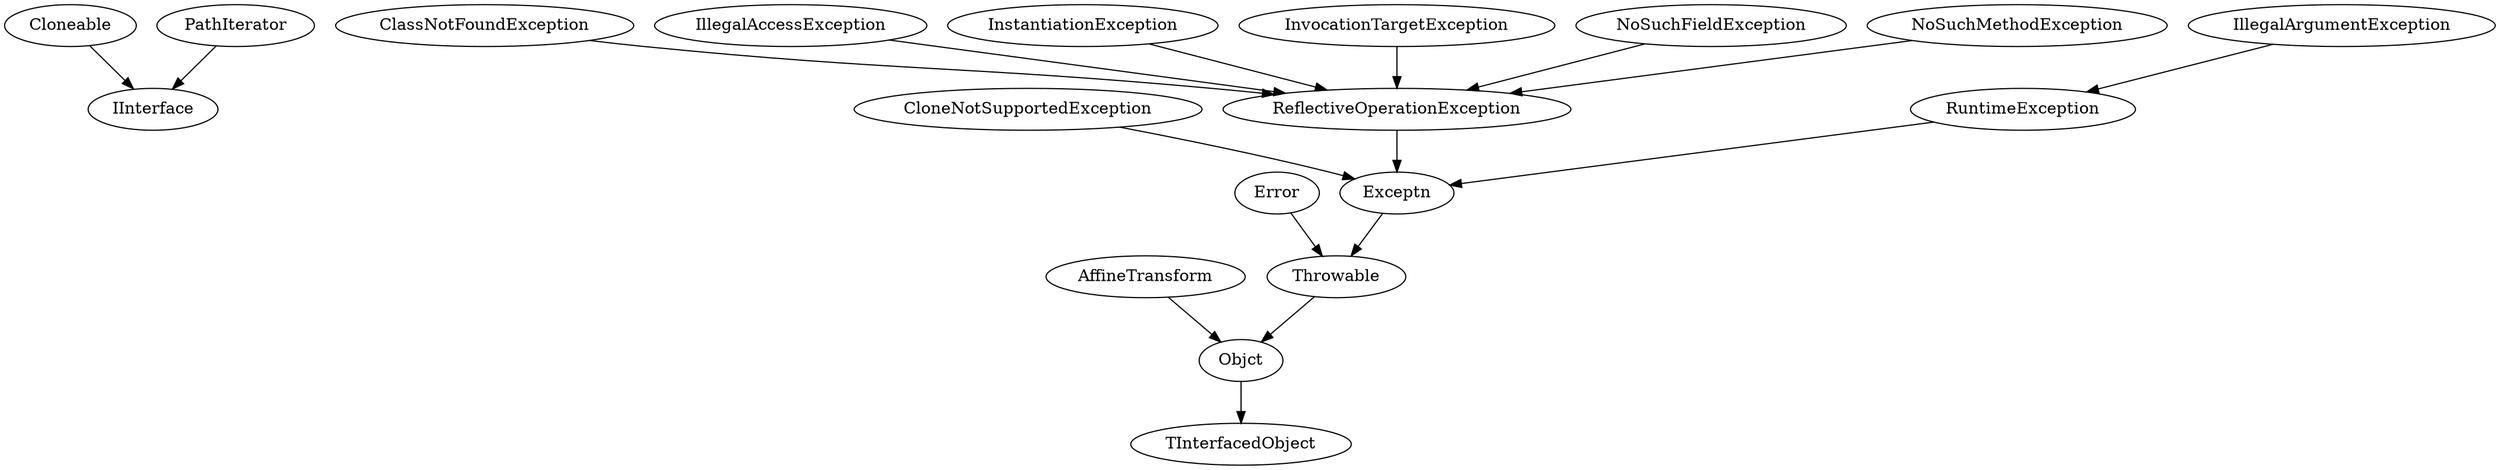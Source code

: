 DiGraph Classes {
  "Cloneable" -> "IInterface"
  "Cloneable" [href="NewPascal.Base.Cloneable.html"]
  "PathIterator" -> "IInterface"
  "PathIterator" [href="NewPascal.GUI.Geom.PathIterator.html"]
  "Objct" -> "TInterfacedObject"
  "Objct" [href="NewPascal.Base.Objct.html"]
  "AffineTransform" -> "Objct"
  "AffineTransform" [href="NewPascal.GUI.Geom.AffineTransform.html"]
  "Throwable" -> "Objct"
  "Throwable" [href="NewPascal.Base.Throwable.html"]
  "Error" -> "Throwable"
  "Error" [href="NewPascal.Base.Error.html"]
  "Exceptn" -> "Throwable"
  "Exceptn" [href="NewPascal.Base.Exceptn.html"]
  "CloneNotSupportedException" -> "Exceptn"
  "CloneNotSupportedException" [href="NewPascal.Base.CloneNotSupportedException.html"]
  "ReflectiveOperationException" -> "Exceptn"
  "ReflectiveOperationException" [href="NewPascal.Base.ReflectiveOperationException.html"]
  "ClassNotFoundException" -> "ReflectiveOperationException"
  "ClassNotFoundException" [href="NewPascal.Base.ClassNotFoundException.html"]
  "IllegalAccessException" -> "ReflectiveOperationException"
  "IllegalAccessException" [href="NewPascal.Base.IllegalAccessException.html"]
  "InstantiationException" -> "ReflectiveOperationException"
  "InstantiationException" [href="NewPascal.Base.InstantiationException.html"]
  "InvocationTargetException" -> "ReflectiveOperationException"
  "InvocationTargetException" [href="NewPascal.Base.InvocationTargetException.html"]
  "NoSuchFieldException" -> "ReflectiveOperationException"
  "NoSuchFieldException" [href="NewPascal.Base.NoSuchFieldException.html"]
  "NoSuchMethodException" -> "ReflectiveOperationException"
  "NoSuchMethodException" [href="NewPascal.Base.NoSuchMethodException.html"]
  "RuntimeException" -> "Exceptn"
  "RuntimeException" [href="NewPascal.Base.RuntimeException.html"]
  "IllegalArgumentException" -> "RuntimeException"
  "IllegalArgumentException" [href="NewPascal.Base.IllegalArgumentException.html"]
}
